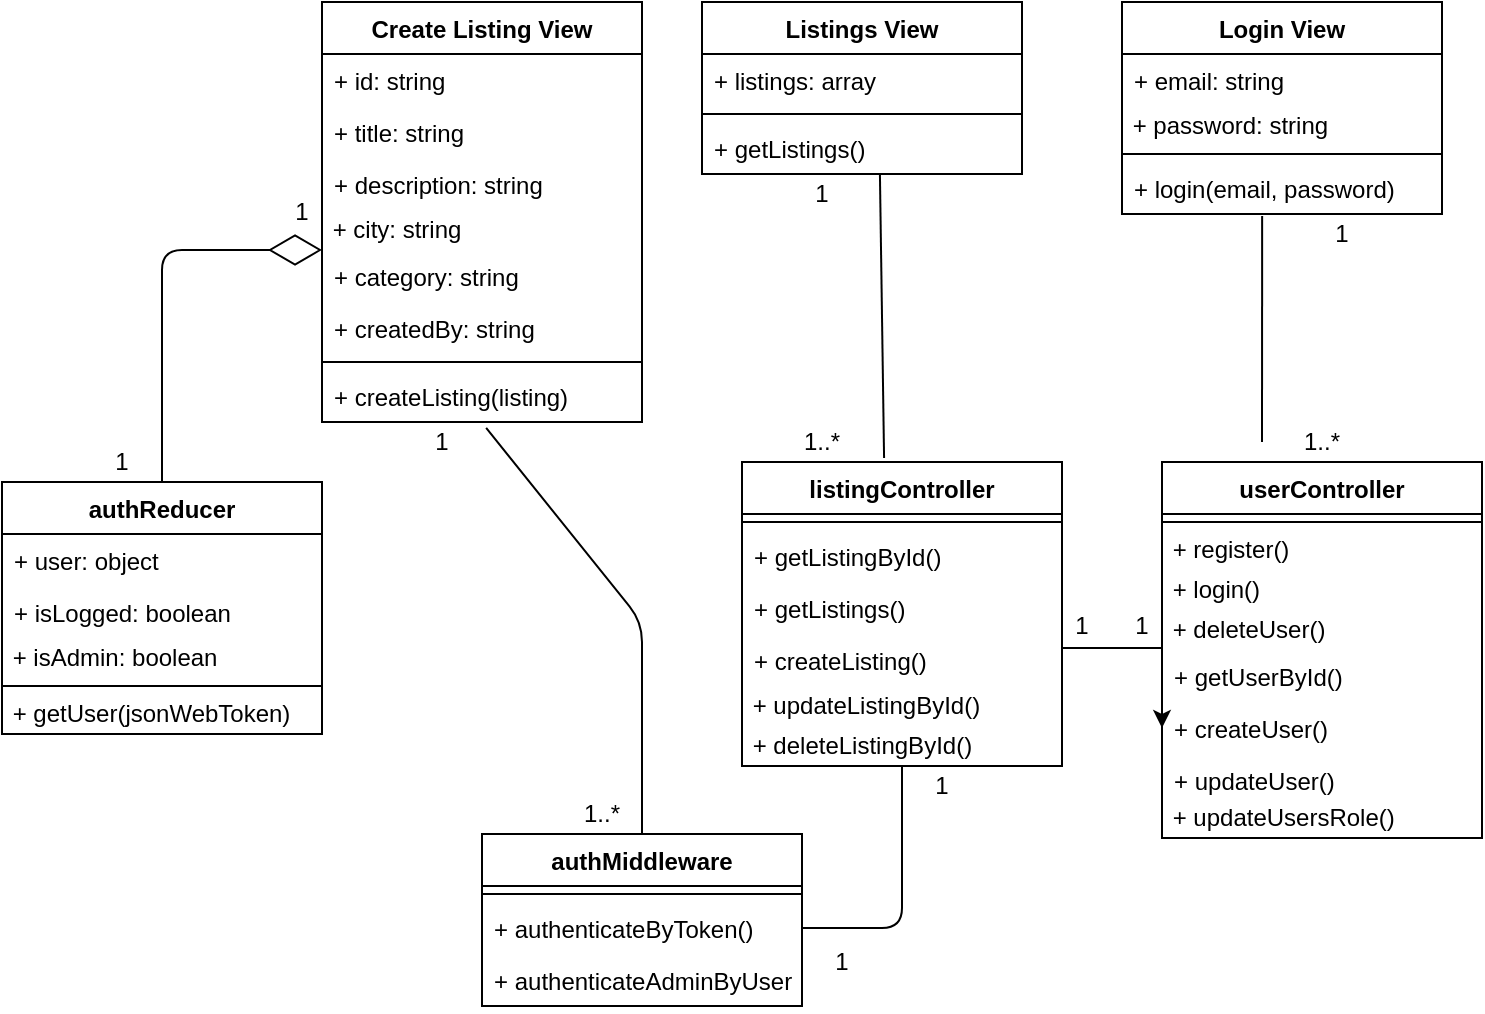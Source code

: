 <mxfile version="13.10.4" type="github">
  <diagram id="C5RBs43oDa-KdzZeNtuy" name="Page-1">
    <mxGraphModel dx="1635" dy="1069" grid="1" gridSize="10" guides="1" tooltips="1" connect="1" arrows="1" fold="1" page="1" pageScale="1" pageWidth="827" pageHeight="1169" math="0" shadow="0">
      <root>
        <mxCell id="WIyWlLk6GJQsqaUBKTNV-0" />
        <mxCell id="WIyWlLk6GJQsqaUBKTNV-1" parent="WIyWlLk6GJQsqaUBKTNV-0" />
        <mxCell id="xYCuGSE8u-5v3rJ6ZdNh-0" value="Login View" style="swimlane;fontStyle=1;align=center;verticalAlign=top;childLayout=stackLayout;horizontal=1;startSize=26;horizontalStack=0;resizeParent=1;resizeParentMax=0;resizeLast=0;collapsible=1;marginBottom=0;" parent="WIyWlLk6GJQsqaUBKTNV-1" vertex="1">
          <mxGeometry x="600" y="40" width="160" height="106" as="geometry">
            <mxRectangle x="40" y="80" width="100" height="26" as="alternateBounds" />
          </mxGeometry>
        </mxCell>
        <mxCell id="xYCuGSE8u-5v3rJ6ZdNh-1" value="+ email: string" style="text;strokeColor=none;fillColor=none;align=left;verticalAlign=top;spacingLeft=4;spacingRight=4;overflow=hidden;rotatable=0;points=[[0,0.5],[1,0.5]];portConstraint=eastwest;" parent="xYCuGSE8u-5v3rJ6ZdNh-0" vertex="1">
          <mxGeometry y="26" width="160" height="26" as="geometry" />
        </mxCell>
        <mxCell id="xYCuGSE8u-5v3rJ6ZdNh-8" value="&amp;nbsp;+ password: string" style="text;html=1;strokeColor=none;fillColor=none;align=left;verticalAlign=middle;whiteSpace=wrap;rounded=0;" parent="xYCuGSE8u-5v3rJ6ZdNh-0" vertex="1">
          <mxGeometry y="52" width="160" height="20" as="geometry" />
        </mxCell>
        <mxCell id="xYCuGSE8u-5v3rJ6ZdNh-2" value="" style="line;strokeWidth=1;fillColor=none;align=left;verticalAlign=middle;spacingTop=-1;spacingLeft=3;spacingRight=3;rotatable=0;labelPosition=right;points=[];portConstraint=eastwest;" parent="xYCuGSE8u-5v3rJ6ZdNh-0" vertex="1">
          <mxGeometry y="72" width="160" height="8" as="geometry" />
        </mxCell>
        <mxCell id="xYCuGSE8u-5v3rJ6ZdNh-3" value="+ login(email, password)" style="text;strokeColor=none;fillColor=none;align=left;verticalAlign=top;spacingLeft=4;spacingRight=4;overflow=hidden;rotatable=0;points=[[0,0.5],[1,0.5]];portConstraint=eastwest;" parent="xYCuGSE8u-5v3rJ6ZdNh-0" vertex="1">
          <mxGeometry y="80" width="160" height="26" as="geometry" />
        </mxCell>
        <mxCell id="xYCuGSE8u-5v3rJ6ZdNh-4" value="Listings View" style="swimlane;fontStyle=1;align=center;verticalAlign=top;childLayout=stackLayout;horizontal=1;startSize=26;horizontalStack=0;resizeParent=1;resizeParentMax=0;resizeLast=0;collapsible=1;marginBottom=0;" parent="WIyWlLk6GJQsqaUBKTNV-1" vertex="1">
          <mxGeometry x="390" y="40" width="160" height="86" as="geometry" />
        </mxCell>
        <mxCell id="xYCuGSE8u-5v3rJ6ZdNh-5" value="+ listings: array" style="text;strokeColor=none;fillColor=none;align=left;verticalAlign=top;spacingLeft=4;spacingRight=4;overflow=hidden;rotatable=0;points=[[0,0.5],[1,0.5]];portConstraint=eastwest;" parent="xYCuGSE8u-5v3rJ6ZdNh-4" vertex="1">
          <mxGeometry y="26" width="160" height="26" as="geometry" />
        </mxCell>
        <mxCell id="xYCuGSE8u-5v3rJ6ZdNh-6" value="" style="line;strokeWidth=1;fillColor=none;align=left;verticalAlign=middle;spacingTop=-1;spacingLeft=3;spacingRight=3;rotatable=0;labelPosition=right;points=[];portConstraint=eastwest;" parent="xYCuGSE8u-5v3rJ6ZdNh-4" vertex="1">
          <mxGeometry y="52" width="160" height="8" as="geometry" />
        </mxCell>
        <mxCell id="xYCuGSE8u-5v3rJ6ZdNh-7" value="+ getListings()" style="text;strokeColor=none;fillColor=none;align=left;verticalAlign=top;spacingLeft=4;spacingRight=4;overflow=hidden;rotatable=0;points=[[0,0.5],[1,0.5]];portConstraint=eastwest;" parent="xYCuGSE8u-5v3rJ6ZdNh-4" vertex="1">
          <mxGeometry y="60" width="160" height="26" as="geometry" />
        </mxCell>
        <mxCell id="xYCuGSE8u-5v3rJ6ZdNh-9" value="authReducer" style="swimlane;fontStyle=1;align=center;verticalAlign=top;childLayout=stackLayout;horizontal=1;startSize=26;horizontalStack=0;resizeParent=1;resizeParentMax=0;resizeLast=0;collapsible=1;marginBottom=0;" parent="WIyWlLk6GJQsqaUBKTNV-1" vertex="1">
          <mxGeometry x="40" y="280" width="160" height="126" as="geometry" />
        </mxCell>
        <mxCell id="zkfFHV4jXpPFQw0GAbJ--7" value="+ user: object" style="text;align=left;verticalAlign=top;spacingLeft=4;spacingRight=4;overflow=hidden;rotatable=0;points=[[0,0.5],[1,0.5]];portConstraint=eastwest;" parent="xYCuGSE8u-5v3rJ6ZdNh-9" vertex="1">
          <mxGeometry y="26" width="160" height="26" as="geometry" />
        </mxCell>
        <mxCell id="zkfFHV4jXpPFQw0GAbJ--8" value="+ isLogged: boolean" style="text;align=left;verticalAlign=top;spacingLeft=4;spacingRight=4;overflow=hidden;rotatable=0;points=[[0,0.5],[1,0.5]];portConstraint=eastwest;rounded=0;shadow=0;html=0;" parent="xYCuGSE8u-5v3rJ6ZdNh-9" vertex="1">
          <mxGeometry y="52" width="160" height="26" as="geometry" />
        </mxCell>
        <mxCell id="BlAnFhpf1flhIEYJK5xN-6" value="&amp;nbsp;+ isAdmin: boolean" style="text;html=1;strokeColor=none;fillColor=none;align=left;verticalAlign=middle;whiteSpace=wrap;rounded=0;" parent="xYCuGSE8u-5v3rJ6ZdNh-9" vertex="1">
          <mxGeometry y="78" width="160" height="20" as="geometry" />
        </mxCell>
        <mxCell id="xYCuGSE8u-5v3rJ6ZdNh-11" value="" style="line;strokeWidth=1;fillColor=none;align=left;verticalAlign=middle;spacingTop=-1;spacingLeft=3;spacingRight=3;rotatable=0;labelPosition=right;points=[];portConstraint=eastwest;" parent="xYCuGSE8u-5v3rJ6ZdNh-9" vertex="1">
          <mxGeometry y="98" width="160" height="8" as="geometry" />
        </mxCell>
        <mxCell id="BlAnFhpf1flhIEYJK5xN-7" value="&amp;nbsp;+ getUser(jsonWebToken)" style="text;html=1;strokeColor=none;fillColor=none;align=left;verticalAlign=middle;whiteSpace=wrap;rounded=0;" parent="xYCuGSE8u-5v3rJ6ZdNh-9" vertex="1">
          <mxGeometry y="106" width="160" height="20" as="geometry" />
        </mxCell>
        <mxCell id="xYCuGSE8u-5v3rJ6ZdNh-13" value="authMiddleware" style="swimlane;fontStyle=1;align=center;verticalAlign=top;childLayout=stackLayout;horizontal=1;startSize=26;horizontalStack=0;resizeParent=1;resizeParentMax=0;resizeLast=0;collapsible=1;marginBottom=0;" parent="WIyWlLk6GJQsqaUBKTNV-1" vertex="1">
          <mxGeometry x="280" y="456" width="160" height="86" as="geometry" />
        </mxCell>
        <mxCell id="xYCuGSE8u-5v3rJ6ZdNh-15" value="" style="line;strokeWidth=1;fillColor=none;align=left;verticalAlign=middle;spacingTop=-1;spacingLeft=3;spacingRight=3;rotatable=0;labelPosition=right;points=[];portConstraint=eastwest;" parent="xYCuGSE8u-5v3rJ6ZdNh-13" vertex="1">
          <mxGeometry y="26" width="160" height="8" as="geometry" />
        </mxCell>
        <mxCell id="BlAnFhpf1flhIEYJK5xN-1" value="+ authenticateByToken()" style="text;strokeColor=none;fillColor=none;align=left;verticalAlign=top;spacingLeft=4;spacingRight=4;overflow=hidden;rotatable=0;points=[[0,0.5],[1,0.5]];portConstraint=eastwest;" parent="xYCuGSE8u-5v3rJ6ZdNh-13" vertex="1">
          <mxGeometry y="34" width="160" height="26" as="geometry" />
        </mxCell>
        <mxCell id="BlAnFhpf1flhIEYJK5xN-2" value="+ authenticateAdminByUserId()" style="text;strokeColor=none;fillColor=none;align=left;verticalAlign=top;spacingLeft=4;spacingRight=4;overflow=hidden;rotatable=0;points=[[0,0.5],[1,0.5]];portConstraint=eastwest;" parent="xYCuGSE8u-5v3rJ6ZdNh-13" vertex="1">
          <mxGeometry y="60" width="160" height="26" as="geometry" />
        </mxCell>
        <mxCell id="xYCuGSE8u-5v3rJ6ZdNh-17" value="userController" style="swimlane;fontStyle=1;align=center;verticalAlign=top;childLayout=stackLayout;horizontal=1;startSize=26;horizontalStack=0;resizeParent=1;resizeParentMax=0;resizeLast=0;collapsible=1;marginBottom=0;" parent="WIyWlLk6GJQsqaUBKTNV-1" vertex="1">
          <mxGeometry x="620" y="270" width="160" height="188" as="geometry" />
        </mxCell>
        <mxCell id="xYCuGSE8u-5v3rJ6ZdNh-19" value="" style="line;strokeWidth=1;fillColor=none;align=left;verticalAlign=middle;spacingTop=-1;spacingLeft=3;spacingRight=3;rotatable=0;labelPosition=right;points=[];portConstraint=eastwest;" parent="xYCuGSE8u-5v3rJ6ZdNh-17" vertex="1">
          <mxGeometry y="26" width="160" height="8" as="geometry" />
        </mxCell>
        <mxCell id="BbvAvCuD-8eNBnog3Aek-4" value="&amp;nbsp;+ register()" style="text;html=1;strokeColor=none;fillColor=none;align=left;verticalAlign=middle;whiteSpace=wrap;rounded=0;" vertex="1" parent="xYCuGSE8u-5v3rJ6ZdNh-17">
          <mxGeometry y="34" width="160" height="20" as="geometry" />
        </mxCell>
        <mxCell id="BbvAvCuD-8eNBnog3Aek-5" value="&amp;nbsp;+ login()" style="text;html=1;strokeColor=none;fillColor=none;align=left;verticalAlign=middle;whiteSpace=wrap;rounded=0;" vertex="1" parent="xYCuGSE8u-5v3rJ6ZdNh-17">
          <mxGeometry y="54" width="160" height="20" as="geometry" />
        </mxCell>
        <mxCell id="BlAnFhpf1flhIEYJK5xN-4" value="&amp;nbsp;+ deleteUser()" style="text;html=1;strokeColor=none;fillColor=none;align=left;verticalAlign=middle;whiteSpace=wrap;rounded=0;" parent="xYCuGSE8u-5v3rJ6ZdNh-17" vertex="1">
          <mxGeometry y="74" width="160" height="20" as="geometry" />
        </mxCell>
        <mxCell id="zkfFHV4jXpPFQw0GAbJ--1" value="+ getUserById()" style="text;align=left;verticalAlign=top;spacingLeft=4;spacingRight=4;overflow=hidden;rotatable=0;points=[[0,0.5],[1,0.5]];portConstraint=eastwest;" parent="xYCuGSE8u-5v3rJ6ZdNh-17" vertex="1">
          <mxGeometry y="94" width="160" height="26" as="geometry" />
        </mxCell>
        <mxCell id="zkfFHV4jXpPFQw0GAbJ--2" value="+ createUser()" style="text;align=left;verticalAlign=top;spacingLeft=4;spacingRight=4;overflow=hidden;rotatable=0;points=[[0,0.5],[1,0.5]];portConstraint=eastwest;rounded=0;shadow=0;html=0;" parent="xYCuGSE8u-5v3rJ6ZdNh-17" vertex="1">
          <mxGeometry y="120" width="160" height="26" as="geometry" />
        </mxCell>
        <mxCell id="zkfFHV4jXpPFQw0GAbJ--3" value="+ updateUser()" style="text;align=left;verticalAlign=top;spacingLeft=4;spacingRight=4;overflow=hidden;rotatable=0;points=[[0,0.5],[1,0.5]];portConstraint=eastwest;rounded=0;shadow=0;html=0;" parent="xYCuGSE8u-5v3rJ6ZdNh-17" vertex="1">
          <mxGeometry y="146" width="160" height="22" as="geometry" />
        </mxCell>
        <mxCell id="BlAnFhpf1flhIEYJK5xN-5" value="&amp;nbsp;+ updateUsersRole()" style="text;html=1;strokeColor=none;fillColor=none;align=left;verticalAlign=middle;whiteSpace=wrap;rounded=0;" parent="xYCuGSE8u-5v3rJ6ZdNh-17" vertex="1">
          <mxGeometry y="168" width="160" height="20" as="geometry" />
        </mxCell>
        <mxCell id="xYCuGSE8u-5v3rJ6ZdNh-21" value="listingController" style="swimlane;fontStyle=1;align=center;verticalAlign=top;childLayout=stackLayout;horizontal=1;startSize=26;horizontalStack=0;resizeParent=1;resizeParentMax=0;resizeLast=0;collapsible=1;marginBottom=0;" parent="WIyWlLk6GJQsqaUBKTNV-1" vertex="1">
          <mxGeometry x="410" y="270" width="160" height="152" as="geometry" />
        </mxCell>
        <mxCell id="xYCuGSE8u-5v3rJ6ZdNh-23" value="" style="line;strokeWidth=1;fillColor=none;align=left;verticalAlign=middle;spacingTop=-1;spacingLeft=3;spacingRight=3;rotatable=0;labelPosition=right;points=[];portConstraint=eastwest;" parent="xYCuGSE8u-5v3rJ6ZdNh-21" vertex="1">
          <mxGeometry y="26" width="160" height="8" as="geometry" />
        </mxCell>
        <mxCell id="Z589DTvHLg_dfqRkpSqn-19" value="+ getListingById()" style="text;strokeColor=none;fillColor=none;align=left;verticalAlign=top;spacingLeft=4;spacingRight=4;overflow=hidden;rotatable=0;points=[[0,0.5],[1,0.5]];portConstraint=eastwest;" parent="xYCuGSE8u-5v3rJ6ZdNh-21" vertex="1">
          <mxGeometry y="34" width="160" height="26" as="geometry" />
        </mxCell>
        <mxCell id="Z589DTvHLg_dfqRkpSqn-20" value="+ getListings()" style="text;strokeColor=none;fillColor=none;align=left;verticalAlign=top;spacingLeft=4;spacingRight=4;overflow=hidden;rotatable=0;points=[[0,0.5],[1,0.5]];portConstraint=eastwest;" parent="xYCuGSE8u-5v3rJ6ZdNh-21" vertex="1">
          <mxGeometry y="60" width="160" height="26" as="geometry" />
        </mxCell>
        <mxCell id="Z589DTvHLg_dfqRkpSqn-21" value="+ createListing()" style="text;strokeColor=none;fillColor=none;align=left;verticalAlign=top;spacingLeft=4;spacingRight=4;overflow=hidden;rotatable=0;points=[[0,0.5],[1,0.5]];portConstraint=eastwest;" parent="xYCuGSE8u-5v3rJ6ZdNh-21" vertex="1">
          <mxGeometry y="86" width="160" height="26" as="geometry" />
        </mxCell>
        <mxCell id="Z589DTvHLg_dfqRkpSqn-24" value="&amp;nbsp;+ updateListingById()" style="text;html=1;strokeColor=none;fillColor=none;align=left;verticalAlign=middle;whiteSpace=wrap;rounded=0;" parent="xYCuGSE8u-5v3rJ6ZdNh-21" vertex="1">
          <mxGeometry y="112" width="160" height="20" as="geometry" />
        </mxCell>
        <mxCell id="Z589DTvHLg_dfqRkpSqn-25" value="&amp;nbsp;+ deleteListingById()" style="text;html=1;strokeColor=none;fillColor=none;align=left;verticalAlign=middle;whiteSpace=wrap;rounded=0;" parent="xYCuGSE8u-5v3rJ6ZdNh-21" vertex="1">
          <mxGeometry y="132" width="160" height="20" as="geometry" />
        </mxCell>
        <mxCell id="OW0prcRqvNnMB6hA6UMH-1" value="Create Listing View" style="swimlane;fontStyle=1;align=center;verticalAlign=top;childLayout=stackLayout;horizontal=1;startSize=26;horizontalStack=0;resizeParent=1;resizeParentMax=0;resizeLast=0;collapsible=1;marginBottom=0;" parent="WIyWlLk6GJQsqaUBKTNV-1" vertex="1">
          <mxGeometry x="200" y="40" width="160" height="210" as="geometry" />
        </mxCell>
        <mxCell id="OW0prcRqvNnMB6hA6UMH-2" value="+ id: string" style="text;strokeColor=none;fillColor=none;align=left;verticalAlign=top;spacingLeft=4;spacingRight=4;overflow=hidden;rotatable=0;points=[[0,0.5],[1,0.5]];portConstraint=eastwest;" parent="OW0prcRqvNnMB6hA6UMH-1" vertex="1">
          <mxGeometry y="26" width="160" height="26" as="geometry" />
        </mxCell>
        <mxCell id="OW0prcRqvNnMB6hA6UMH-5" value="+ title: string" style="text;align=left;verticalAlign=top;spacingLeft=4;spacingRight=4;overflow=hidden;rotatable=0;points=[[0,0.5],[1,0.5]];portConstraint=eastwest;" parent="OW0prcRqvNnMB6hA6UMH-1" vertex="1">
          <mxGeometry y="52" width="160" height="26" as="geometry" />
        </mxCell>
        <mxCell id="OW0prcRqvNnMB6hA6UMH-6" value="+ description: string" style="text;align=left;verticalAlign=top;spacingLeft=4;spacingRight=4;overflow=hidden;rotatable=0;points=[[0,0.5],[1,0.5]];portConstraint=eastwest;rounded=0;shadow=0;html=0;" parent="OW0prcRqvNnMB6hA6UMH-1" vertex="1">
          <mxGeometry y="78" width="160" height="26" as="geometry" />
        </mxCell>
        <mxCell id="OW0prcRqvNnMB6hA6UMH-7" value="&amp;nbsp;+ city: string" style="text;html=1;strokeColor=none;fillColor=none;align=left;verticalAlign=middle;whiteSpace=wrap;rounded=0;" parent="OW0prcRqvNnMB6hA6UMH-1" vertex="1">
          <mxGeometry y="104" width="160" height="20" as="geometry" />
        </mxCell>
        <mxCell id="OW0prcRqvNnMB6hA6UMH-8" value="+ category: string" style="text;align=left;verticalAlign=top;spacingLeft=4;spacingRight=4;overflow=hidden;rotatable=0;points=[[0,0.5],[1,0.5]];portConstraint=eastwest;rounded=0;shadow=0;html=0;" parent="OW0prcRqvNnMB6hA6UMH-1" vertex="1">
          <mxGeometry y="124" width="160" height="26" as="geometry" />
        </mxCell>
        <mxCell id="OW0prcRqvNnMB6hA6UMH-9" value="+ createdBy: string" style="text;align=left;verticalAlign=top;spacingLeft=4;spacingRight=4;overflow=hidden;rotatable=0;points=[[0,0.5],[1,0.5]];portConstraint=eastwest;rounded=0;shadow=0;html=0;" parent="OW0prcRqvNnMB6hA6UMH-1" vertex="1">
          <mxGeometry y="150" width="160" height="26" as="geometry" />
        </mxCell>
        <mxCell id="OW0prcRqvNnMB6hA6UMH-3" value="" style="line;strokeWidth=1;fillColor=none;align=left;verticalAlign=middle;spacingTop=-1;spacingLeft=3;spacingRight=3;rotatable=0;labelPosition=right;points=[];portConstraint=eastwest;" parent="OW0prcRqvNnMB6hA6UMH-1" vertex="1">
          <mxGeometry y="176" width="160" height="8" as="geometry" />
        </mxCell>
        <mxCell id="OW0prcRqvNnMB6hA6UMH-4" value="+ createListing(listing)" style="text;strokeColor=none;fillColor=none;align=left;verticalAlign=top;spacingLeft=4;spacingRight=4;overflow=hidden;rotatable=0;points=[[0,0.5],[1,0.5]];portConstraint=eastwest;" parent="OW0prcRqvNnMB6hA6UMH-1" vertex="1">
          <mxGeometry y="184" width="160" height="26" as="geometry" />
        </mxCell>
        <mxCell id="OW0prcRqvNnMB6hA6UMH-12" style="edgeStyle=orthogonalEdgeStyle;rounded=0;orthogonalLoop=1;jettySize=auto;html=1;entryX=0;entryY=0.5;entryDx=0;entryDy=0;" parent="WIyWlLk6GJQsqaUBKTNV-1" source="Z589DTvHLg_dfqRkpSqn-21" target="zkfFHV4jXpPFQw0GAbJ--2" edge="1">
          <mxGeometry relative="1" as="geometry">
            <Array as="points">
              <mxPoint x="550" y="363" />
              <mxPoint x="550" y="363" />
            </Array>
          </mxGeometry>
        </mxCell>
        <mxCell id="OW0prcRqvNnMB6hA6UMH-13" value="1" style="text;html=1;strokeColor=none;fillColor=none;align=center;verticalAlign=middle;whiteSpace=wrap;rounded=0;" parent="WIyWlLk6GJQsqaUBKTNV-1" vertex="1">
          <mxGeometry x="170" y="135" width="40" height="20" as="geometry" />
        </mxCell>
        <mxCell id="OW0prcRqvNnMB6hA6UMH-14" value="1" style="text;html=1;strokeColor=none;fillColor=none;align=center;verticalAlign=middle;whiteSpace=wrap;rounded=0;" parent="WIyWlLk6GJQsqaUBKTNV-1" vertex="1">
          <mxGeometry x="490" y="422" width="40" height="20" as="geometry" />
        </mxCell>
        <mxCell id="OW0prcRqvNnMB6hA6UMH-15" value="1" style="text;html=1;strokeColor=none;fillColor=none;align=center;verticalAlign=middle;whiteSpace=wrap;rounded=0;" parent="WIyWlLk6GJQsqaUBKTNV-1" vertex="1">
          <mxGeometry x="240" y="250" width="40" height="20" as="geometry" />
        </mxCell>
        <mxCell id="OW0prcRqvNnMB6hA6UMH-16" value="1" style="text;html=1;strokeColor=none;fillColor=none;align=center;verticalAlign=middle;whiteSpace=wrap;rounded=0;" parent="WIyWlLk6GJQsqaUBKTNV-1" vertex="1">
          <mxGeometry x="80" y="260" width="40" height="20" as="geometry" />
        </mxCell>
        <mxCell id="OW0prcRqvNnMB6hA6UMH-19" value="1" style="text;html=1;strokeColor=none;fillColor=none;align=center;verticalAlign=middle;whiteSpace=wrap;rounded=0;" parent="WIyWlLk6GJQsqaUBKTNV-1" vertex="1">
          <mxGeometry x="440" y="510" width="40" height="20" as="geometry" />
        </mxCell>
        <mxCell id="OW0prcRqvNnMB6hA6UMH-20" value="1..*" style="text;html=1;strokeColor=none;fillColor=none;align=center;verticalAlign=middle;whiteSpace=wrap;rounded=0;" parent="WIyWlLk6GJQsqaUBKTNV-1" vertex="1">
          <mxGeometry x="320" y="436" width="40" height="20" as="geometry" />
        </mxCell>
        <mxCell id="OW0prcRqvNnMB6hA6UMH-21" value="1" style="text;html=1;strokeColor=none;fillColor=none;align=center;verticalAlign=middle;whiteSpace=wrap;rounded=0;" parent="WIyWlLk6GJQsqaUBKTNV-1" vertex="1">
          <mxGeometry x="430" y="126" width="40" height="20" as="geometry" />
        </mxCell>
        <mxCell id="OW0prcRqvNnMB6hA6UMH-22" value="1..*" style="text;html=1;strokeColor=none;fillColor=none;align=center;verticalAlign=middle;whiteSpace=wrap;rounded=0;" parent="WIyWlLk6GJQsqaUBKTNV-1" vertex="1">
          <mxGeometry x="430" y="250" width="40" height="20" as="geometry" />
        </mxCell>
        <mxCell id="OW0prcRqvNnMB6hA6UMH-23" value="1" style="text;html=1;strokeColor=none;fillColor=none;align=center;verticalAlign=middle;whiteSpace=wrap;rounded=0;" parent="WIyWlLk6GJQsqaUBKTNV-1" vertex="1">
          <mxGeometry x="560" y="342" width="40" height="20" as="geometry" />
        </mxCell>
        <mxCell id="OW0prcRqvNnMB6hA6UMH-24" value="1" style="text;html=1;strokeColor=none;fillColor=none;align=center;verticalAlign=middle;whiteSpace=wrap;rounded=0;" parent="WIyWlLk6GJQsqaUBKTNV-1" vertex="1">
          <mxGeometry x="590" y="342" width="40" height="20" as="geometry" />
        </mxCell>
        <mxCell id="OW0prcRqvNnMB6hA6UMH-25" value="1..*" style="text;html=1;strokeColor=none;fillColor=none;align=center;verticalAlign=middle;whiteSpace=wrap;rounded=0;" parent="WIyWlLk6GJQsqaUBKTNV-1" vertex="1">
          <mxGeometry x="680" y="250" width="40" height="20" as="geometry" />
        </mxCell>
        <mxCell id="OW0prcRqvNnMB6hA6UMH-26" value="1" style="text;html=1;strokeColor=none;fillColor=none;align=center;verticalAlign=middle;whiteSpace=wrap;rounded=0;" parent="WIyWlLk6GJQsqaUBKTNV-1" vertex="1">
          <mxGeometry x="690" y="146" width="40" height="20" as="geometry" />
        </mxCell>
        <mxCell id="Prbu69uMGUy4TognxUsn-5" value="" style="endArrow=diamondThin;endFill=0;endSize=24;html=1;exitX=1;exitY=1;exitDx=0;exitDy=0;entryX=0;entryY=1;entryDx=0;entryDy=0;" parent="WIyWlLk6GJQsqaUBKTNV-1" source="OW0prcRqvNnMB6hA6UMH-16" target="OW0prcRqvNnMB6hA6UMH-7" edge="1">
          <mxGeometry width="160" relative="1" as="geometry">
            <mxPoint x="150" y="230" as="sourcePoint" />
            <mxPoint x="310" y="230" as="targetPoint" />
            <Array as="points">
              <mxPoint x="120" y="164" />
            </Array>
          </mxGeometry>
        </mxCell>
        <mxCell id="BbvAvCuD-8eNBnog3Aek-0" value="" style="endArrow=none;html=1;entryX=0.513;entryY=1.115;entryDx=0;entryDy=0;entryPerimeter=0;exitX=1;exitY=1;exitDx=0;exitDy=0;" edge="1" parent="WIyWlLk6GJQsqaUBKTNV-1" source="OW0prcRqvNnMB6hA6UMH-20" target="OW0prcRqvNnMB6hA6UMH-4">
          <mxGeometry width="50" height="50" relative="1" as="geometry">
            <mxPoint x="300" y="310" as="sourcePoint" />
            <mxPoint x="350" y="260" as="targetPoint" />
            <Array as="points">
              <mxPoint x="360" y="350" />
            </Array>
          </mxGeometry>
        </mxCell>
        <mxCell id="BbvAvCuD-8eNBnog3Aek-1" value="" style="endArrow=none;html=1;exitX=1;exitY=0.5;exitDx=0;exitDy=0;entryX=0.5;entryY=1;entryDx=0;entryDy=0;" edge="1" parent="WIyWlLk6GJQsqaUBKTNV-1" source="BlAnFhpf1flhIEYJK5xN-1" target="Z589DTvHLg_dfqRkpSqn-25">
          <mxGeometry width="50" height="50" relative="1" as="geometry">
            <mxPoint x="510" y="520" as="sourcePoint" />
            <mxPoint x="560" y="470" as="targetPoint" />
            <Array as="points">
              <mxPoint x="490" y="503" />
            </Array>
          </mxGeometry>
        </mxCell>
        <mxCell id="BbvAvCuD-8eNBnog3Aek-2" value="" style="endArrow=none;html=1;entryX=0.556;entryY=1;entryDx=0;entryDy=0;entryPerimeter=0;exitX=0.444;exitY=-0.013;exitDx=0;exitDy=0;exitPerimeter=0;" edge="1" parent="WIyWlLk6GJQsqaUBKTNV-1" source="xYCuGSE8u-5v3rJ6ZdNh-21" target="xYCuGSE8u-5v3rJ6ZdNh-7">
          <mxGeometry width="50" height="50" relative="1" as="geometry">
            <mxPoint x="500" y="240" as="sourcePoint" />
            <mxPoint x="550" y="190" as="targetPoint" />
          </mxGeometry>
        </mxCell>
        <mxCell id="BbvAvCuD-8eNBnog3Aek-3" value="" style="endArrow=none;html=1;entryX=0.438;entryY=1.038;entryDx=0;entryDy=0;entryPerimeter=0;" edge="1" parent="WIyWlLk6GJQsqaUBKTNV-1" target="xYCuGSE8u-5v3rJ6ZdNh-3">
          <mxGeometry width="50" height="50" relative="1" as="geometry">
            <mxPoint x="670" y="260" as="sourcePoint" />
            <mxPoint x="680" y="210" as="targetPoint" />
          </mxGeometry>
        </mxCell>
      </root>
    </mxGraphModel>
  </diagram>
</mxfile>
